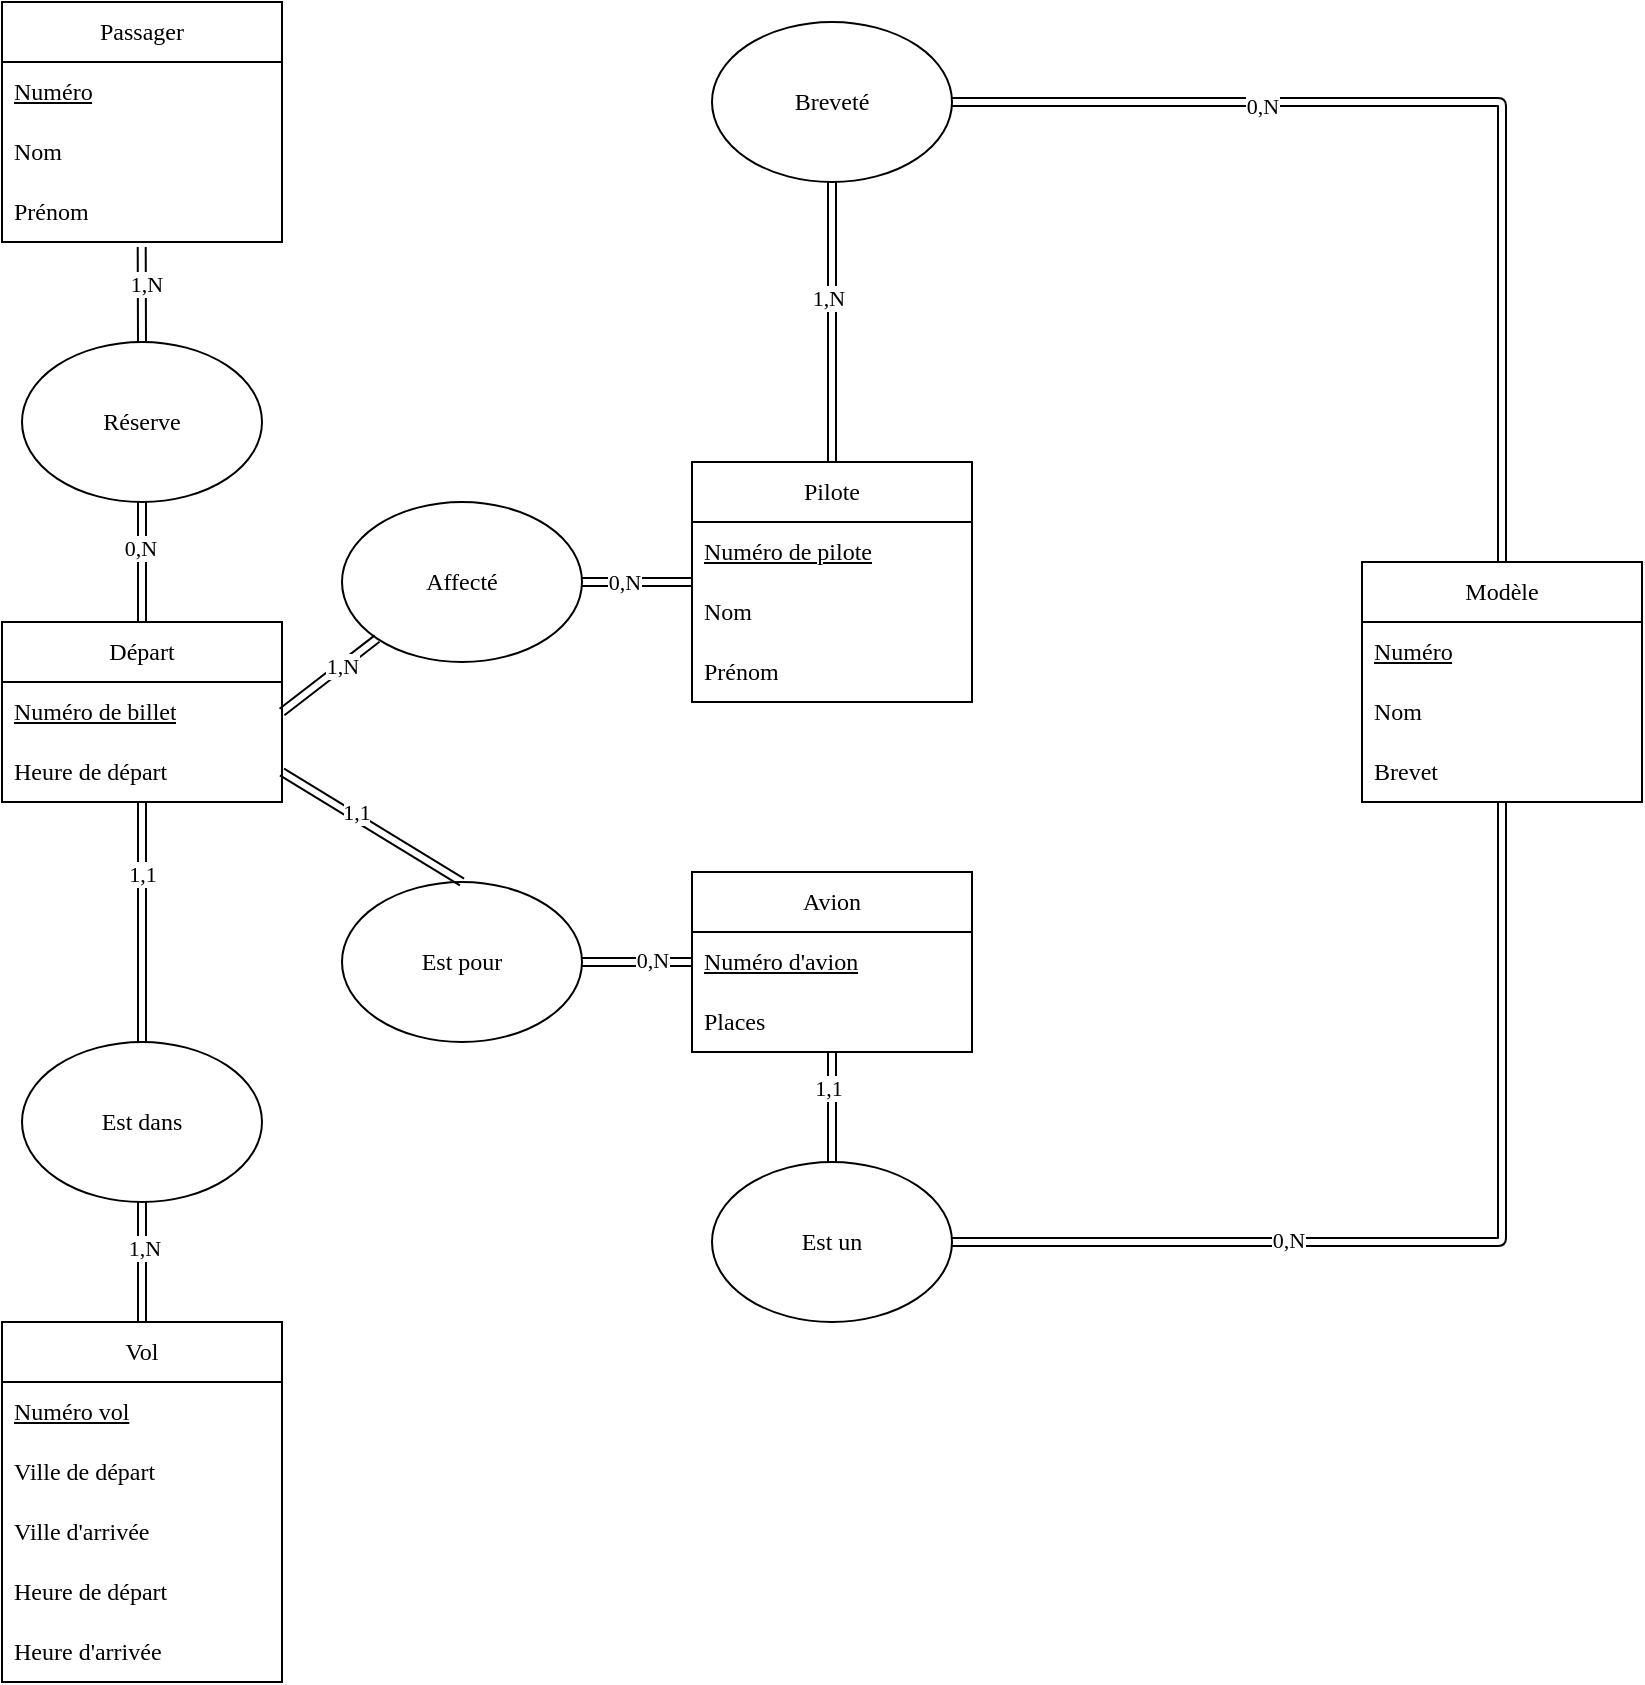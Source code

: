 <mxfile>
    <diagram id="AX5bprw8UCtjsbl3g-ZU" name="Page-1">
        <mxGraphModel dx="896" dy="604" grid="1" gridSize="10" guides="1" tooltips="1" connect="1" arrows="1" fold="1" page="1" pageScale="1" pageWidth="850" pageHeight="1100" math="0" shadow="0">
            <root>
                <mxCell id="0"/>
                <mxCell id="1" parent="0"/>
                <mxCell id="2" value="Passager" style="swimlane;fontStyle=0;childLayout=stackLayout;horizontal=1;startSize=30;horizontalStack=0;resizeParent=1;resizeParentMax=0;resizeLast=0;collapsible=1;marginBottom=0;whiteSpace=wrap;html=1;fontFamily=FiraCode Nerd Font Propo;" parent="1" vertex="1">
                    <mxGeometry x="10" y="10" width="140" height="120" as="geometry"/>
                </mxCell>
                <mxCell id="3" value="&lt;u style=&quot;&quot;&gt;Numéro&lt;/u&gt;" style="text;strokeColor=none;fillColor=none;align=left;verticalAlign=middle;spacingLeft=4;spacingRight=4;overflow=hidden;points=[[0,0.5],[1,0.5]];portConstraint=eastwest;rotatable=0;whiteSpace=wrap;html=1;fontFamily=FiraCode Nerd Font Propo;" parent="2" vertex="1">
                    <mxGeometry y="30" width="140" height="30" as="geometry"/>
                </mxCell>
                <mxCell id="4" value="Nom" style="text;strokeColor=none;fillColor=none;align=left;verticalAlign=middle;spacingLeft=4;spacingRight=4;overflow=hidden;points=[[0,0.5],[1,0.5]];portConstraint=eastwest;rotatable=0;whiteSpace=wrap;html=1;fontFamily=FiraCode Nerd Font Propo;" parent="2" vertex="1">
                    <mxGeometry y="60" width="140" height="30" as="geometry"/>
                </mxCell>
                <mxCell id="5" value="Prénom" style="text;strokeColor=none;fillColor=none;align=left;verticalAlign=middle;spacingLeft=4;spacingRight=4;overflow=hidden;points=[[0,0.5],[1,0.5]];portConstraint=eastwest;rotatable=0;whiteSpace=wrap;html=1;fontFamily=FiraCode Nerd Font Propo;" parent="2" vertex="1">
                    <mxGeometry y="90" width="140" height="30" as="geometry"/>
                </mxCell>
                <mxCell id="10" value="Vol" style="swimlane;fontStyle=0;childLayout=stackLayout;horizontal=1;startSize=30;horizontalStack=0;resizeParent=1;resizeParentMax=0;resizeLast=0;collapsible=1;marginBottom=0;whiteSpace=wrap;html=1;fontFamily=FiraCode Nerd Font Propo;" parent="1" vertex="1">
                    <mxGeometry x="10" y="670" width="140" height="180" as="geometry"/>
                </mxCell>
                <mxCell id="11" value="&lt;u&gt;Numéro vol&lt;/u&gt;" style="text;strokeColor=none;fillColor=none;align=left;verticalAlign=middle;spacingLeft=4;spacingRight=4;overflow=hidden;points=[[0,0.5],[1,0.5]];portConstraint=eastwest;rotatable=0;whiteSpace=wrap;html=1;fontFamily=FiraCode Nerd Font Propo;" parent="10" vertex="1">
                    <mxGeometry y="30" width="140" height="30" as="geometry"/>
                </mxCell>
                <mxCell id="12" value="Ville de départ" style="text;strokeColor=none;fillColor=none;align=left;verticalAlign=middle;spacingLeft=4;spacingRight=4;overflow=hidden;points=[[0,0.5],[1,0.5]];portConstraint=eastwest;rotatable=0;whiteSpace=wrap;html=1;fontFamily=FiraCode Nerd Font Propo;" parent="10" vertex="1">
                    <mxGeometry y="60" width="140" height="30" as="geometry"/>
                </mxCell>
                <mxCell id="13" value="Ville d'arrivée" style="text;strokeColor=none;fillColor=none;align=left;verticalAlign=middle;spacingLeft=4;spacingRight=4;overflow=hidden;points=[[0,0.5],[1,0.5]];portConstraint=eastwest;rotatable=0;whiteSpace=wrap;html=1;fontFamily=FiraCode Nerd Font Propo;" parent="10" vertex="1">
                    <mxGeometry y="90" width="140" height="30" as="geometry"/>
                </mxCell>
                <mxCell id="89" value="Heure de départ" style="text;strokeColor=none;fillColor=none;align=left;verticalAlign=middle;spacingLeft=4;spacingRight=4;overflow=hidden;points=[[0,0.5],[1,0.5]];portConstraint=eastwest;rotatable=0;whiteSpace=wrap;html=1;fontFamily=FiraCode Nerd Font Propo;" parent="10" vertex="1">
                    <mxGeometry y="120" width="140" height="30" as="geometry"/>
                </mxCell>
                <mxCell id="90" value="Heure d'arrivée" style="text;strokeColor=none;fillColor=none;align=left;verticalAlign=middle;spacingLeft=4;spacingRight=4;overflow=hidden;points=[[0,0.5],[1,0.5]];portConstraint=eastwest;rotatable=0;whiteSpace=wrap;html=1;fontFamily=FiraCode Nerd Font Propo;" parent="10" vertex="1">
                    <mxGeometry y="150" width="140" height="30" as="geometry"/>
                </mxCell>
                <mxCell id="14" value="Pilote" style="swimlane;fontStyle=0;childLayout=stackLayout;horizontal=1;startSize=30;horizontalStack=0;resizeParent=1;resizeParentMax=0;resizeLast=0;collapsible=1;marginBottom=0;whiteSpace=wrap;html=1;fontFamily=FiraCode Nerd Font Propo;" parent="1" vertex="1">
                    <mxGeometry x="355" y="240" width="140" height="120" as="geometry"/>
                </mxCell>
                <mxCell id="15" value="&lt;u&gt;Numéro de pilote&lt;/u&gt;" style="text;strokeColor=none;fillColor=none;align=left;verticalAlign=middle;spacingLeft=4;spacingRight=4;overflow=hidden;points=[[0,0.5],[1,0.5]];portConstraint=eastwest;rotatable=0;whiteSpace=wrap;html=1;fontFamily=FiraCode Nerd Font Propo;" parent="14" vertex="1">
                    <mxGeometry y="30" width="140" height="30" as="geometry"/>
                </mxCell>
                <mxCell id="16" value="Nom" style="text;strokeColor=none;fillColor=none;align=left;verticalAlign=middle;spacingLeft=4;spacingRight=4;overflow=hidden;points=[[0,0.5],[1,0.5]];portConstraint=eastwest;rotatable=0;whiteSpace=wrap;html=1;fontFamily=FiraCode Nerd Font Propo;" parent="14" vertex="1">
                    <mxGeometry y="60" width="140" height="30" as="geometry"/>
                </mxCell>
                <mxCell id="17" value="Prénom" style="text;strokeColor=none;fillColor=none;align=left;verticalAlign=middle;spacingLeft=4;spacingRight=4;overflow=hidden;points=[[0,0.5],[1,0.5]];portConstraint=eastwest;rotatable=0;whiteSpace=wrap;html=1;fontFamily=FiraCode Nerd Font Propo;" parent="14" vertex="1">
                    <mxGeometry y="90" width="140" height="30" as="geometry"/>
                </mxCell>
                <mxCell id="18" value="Avion" style="swimlane;fontStyle=0;childLayout=stackLayout;horizontal=1;startSize=30;horizontalStack=0;resizeParent=1;resizeParentMax=0;resizeLast=0;collapsible=1;marginBottom=0;whiteSpace=wrap;html=1;fontFamily=FiraCode Nerd Font Propo;" parent="1" vertex="1">
                    <mxGeometry x="355" y="445" width="140" height="90" as="geometry"/>
                </mxCell>
                <mxCell id="19" value="&lt;u&gt;Numéro d'avion&lt;/u&gt;" style="text;strokeColor=none;fillColor=none;align=left;verticalAlign=middle;spacingLeft=4;spacingRight=4;overflow=hidden;points=[[0,0.5],[1,0.5]];portConstraint=eastwest;rotatable=0;whiteSpace=wrap;html=1;fontFamily=FiraCode Nerd Font Propo;" parent="18" vertex="1">
                    <mxGeometry y="30" width="140" height="30" as="geometry"/>
                </mxCell>
                <mxCell id="20" value="Places" style="text;strokeColor=none;fillColor=none;align=left;verticalAlign=middle;spacingLeft=4;spacingRight=4;overflow=hidden;points=[[0,0.5],[1,0.5]];portConstraint=eastwest;rotatable=0;whiteSpace=wrap;html=1;fontFamily=FiraCode Nerd Font Propo;" parent="18" vertex="1">
                    <mxGeometry y="60" width="140" height="30" as="geometry"/>
                </mxCell>
                <mxCell id="22" value="Départ" style="swimlane;fontStyle=0;childLayout=stackLayout;horizontal=1;startSize=30;horizontalStack=0;resizeParent=1;resizeParentMax=0;resizeLast=0;collapsible=1;marginBottom=0;whiteSpace=wrap;html=1;fontFamily=FiraCode Nerd Font Propo;" parent="1" vertex="1">
                    <mxGeometry x="10" y="320" width="140" height="90" as="geometry"/>
                </mxCell>
                <mxCell id="23" value="&lt;u&gt;Numéro de billet&lt;/u&gt;" style="text;strokeColor=none;fillColor=none;align=left;verticalAlign=middle;spacingLeft=4;spacingRight=4;overflow=hidden;points=[[0,0.5],[1,0.5]];portConstraint=eastwest;rotatable=0;whiteSpace=wrap;html=1;fontFamily=FiraCode Nerd Font Propo;" parent="22" vertex="1">
                    <mxGeometry y="30" width="140" height="30" as="geometry"/>
                </mxCell>
                <mxCell id="30" value="Heure de départ" style="text;strokeColor=none;fillColor=none;align=left;verticalAlign=middle;spacingLeft=4;spacingRight=4;overflow=hidden;points=[[0,0.5],[1,0.5]];portConstraint=eastwest;rotatable=0;whiteSpace=wrap;html=1;fontFamily=FiraCode Nerd Font Propo;" parent="22" vertex="1">
                    <mxGeometry y="60" width="140" height="30" as="geometry"/>
                </mxCell>
                <mxCell id="34" value="Modèle" style="swimlane;fontStyle=0;childLayout=stackLayout;horizontal=1;startSize=30;horizontalStack=0;resizeParent=1;resizeParentMax=0;resizeLast=0;collapsible=1;marginBottom=0;whiteSpace=wrap;html=1;fontFamily=FiraCode Nerd Font Propo;" parent="1" vertex="1">
                    <mxGeometry x="690" y="290" width="140" height="120" as="geometry"/>
                </mxCell>
                <mxCell id="35" value="&lt;u&gt;Numéro&lt;/u&gt;" style="text;strokeColor=none;fillColor=none;align=left;verticalAlign=middle;spacingLeft=4;spacingRight=4;overflow=hidden;points=[[0,0.5],[1,0.5]];portConstraint=eastwest;rotatable=0;whiteSpace=wrap;html=1;fontFamily=FiraCode Nerd Font Propo;" parent="34" vertex="1">
                    <mxGeometry y="30" width="140" height="30" as="geometry"/>
                </mxCell>
                <mxCell id="36" value="Nom" style="text;strokeColor=none;fillColor=none;align=left;verticalAlign=middle;spacingLeft=4;spacingRight=4;overflow=hidden;points=[[0,0.5],[1,0.5]];portConstraint=eastwest;rotatable=0;whiteSpace=wrap;html=1;fontFamily=FiraCode Nerd Font Propo;" parent="34" vertex="1">
                    <mxGeometry y="60" width="140" height="30" as="geometry"/>
                </mxCell>
                <mxCell id="37" value="Brevet" style="text;strokeColor=none;fillColor=none;align=left;verticalAlign=middle;spacingLeft=4;spacingRight=4;overflow=hidden;points=[[0,0.5],[1,0.5]];portConstraint=eastwest;rotatable=0;whiteSpace=wrap;html=1;fontFamily=FiraCode Nerd Font Propo;" parent="34" vertex="1">
                    <mxGeometry y="90" width="140" height="30" as="geometry"/>
                </mxCell>
                <mxCell id="67" style="edgeStyle=none;shape=link;html=1;exitX=0.5;exitY=0;exitDx=0;exitDy=0;fontFamily=FiraCode Nerd Font Propo;" parent="1" source="59" target="22" edge="1">
                    <mxGeometry relative="1" as="geometry"/>
                </mxCell>
                <mxCell id="79" value="1,1" style="edgeLabel;html=1;align=center;verticalAlign=middle;resizable=0;points=[];fontFamily=FiraCode Nerd Font Propo;" parent="67" vertex="1" connectable="0">
                    <mxGeometry x="0.412" relative="1" as="geometry">
                        <mxPoint as="offset"/>
                    </mxGeometry>
                </mxCell>
                <mxCell id="68" style="edgeStyle=none;shape=link;html=1;exitX=0.5;exitY=1;exitDx=0;exitDy=0;entryX=0.5;entryY=0;entryDx=0;entryDy=0;fontFamily=FiraCode Nerd Font Propo;" parent="1" source="59" target="10" edge="1">
                    <mxGeometry relative="1" as="geometry"/>
                </mxCell>
                <mxCell id="80" value="1,N" style="edgeLabel;html=1;align=center;verticalAlign=middle;resizable=0;points=[];fontFamily=FiraCode Nerd Font Propo;" parent="68" vertex="1" connectable="0">
                    <mxGeometry x="-0.253" y="1" relative="1" as="geometry">
                        <mxPoint as="offset"/>
                    </mxGeometry>
                </mxCell>
                <mxCell id="59" value="Est dans" style="ellipse;whiteSpace=wrap;html=1;fontFamily=FiraCode Nerd Font Propo;" parent="1" vertex="1">
                    <mxGeometry x="20" y="530" width="120" height="80" as="geometry"/>
                </mxCell>
                <mxCell id="65" style="edgeStyle=none;shape=link;html=1;exitX=0.5;exitY=0;exitDx=0;exitDy=0;entryX=0.499;entryY=1.084;entryDx=0;entryDy=0;entryPerimeter=0;fontFamily=FiraCode Nerd Font Propo;" parent="1" source="60" target="5" edge="1">
                    <mxGeometry relative="1" as="geometry"/>
                </mxCell>
                <mxCell id="77" value="1,N" style="edgeLabel;html=1;align=center;verticalAlign=middle;resizable=0;points=[];fontFamily=FiraCode Nerd Font Propo;" parent="65" vertex="1" connectable="0">
                    <mxGeometry x="0.243" y="-2" relative="1" as="geometry">
                        <mxPoint as="offset"/>
                    </mxGeometry>
                </mxCell>
                <mxCell id="66" style="edgeStyle=none;shape=link;html=1;exitX=0.5;exitY=1;exitDx=0;exitDy=0;entryX=0.5;entryY=0;entryDx=0;entryDy=0;fontFamily=FiraCode Nerd Font Propo;" parent="1" source="60" target="22" edge="1">
                    <mxGeometry relative="1" as="geometry"/>
                </mxCell>
                <mxCell id="78" value="0,N" style="edgeLabel;html=1;align=center;verticalAlign=middle;resizable=0;points=[];fontFamily=FiraCode Nerd Font Propo;" parent="66" vertex="1" connectable="0">
                    <mxGeometry x="-0.237" y="-1" relative="1" as="geometry">
                        <mxPoint as="offset"/>
                    </mxGeometry>
                </mxCell>
                <mxCell id="60" value="Réserve" style="ellipse;whiteSpace=wrap;html=1;fontFamily=FiraCode Nerd Font Propo;" parent="1" vertex="1">
                    <mxGeometry x="20" y="180" width="120" height="80" as="geometry"/>
                </mxCell>
                <mxCell id="70" style="edgeStyle=none;shape=link;html=1;exitX=1;exitY=0.5;exitDx=0;exitDy=0;fontFamily=FiraCode Nerd Font Propo;" parent="1" source="61" target="18" edge="1">
                    <mxGeometry relative="1" as="geometry"/>
                </mxCell>
                <mxCell id="83" value="0,N" style="edgeLabel;html=1;align=center;verticalAlign=middle;resizable=0;points=[];fontFamily=FiraCode Nerd Font Propo;" parent="70" vertex="1" connectable="0">
                    <mxGeometry x="0.269" y="1" relative="1" as="geometry">
                        <mxPoint as="offset"/>
                    </mxGeometry>
                </mxCell>
                <mxCell id="61" value="Est pour" style="ellipse;whiteSpace=wrap;html=1;fontFamily=FiraCode Nerd Font Propo;" parent="1" vertex="1">
                    <mxGeometry x="180" y="450" width="120" height="80" as="geometry"/>
                </mxCell>
                <mxCell id="72" style="edgeStyle=none;shape=link;html=1;exitX=1;exitY=0.5;exitDx=0;exitDy=0;fontFamily=FiraCode Nerd Font Propo;" parent="1" source="62" target="14" edge="1">
                    <mxGeometry relative="1" as="geometry"/>
                </mxCell>
                <mxCell id="84" value="0,N" style="edgeLabel;html=1;align=center;verticalAlign=middle;resizable=0;points=[];fontFamily=FiraCode Nerd Font Propo;" parent="72" vertex="1" connectable="0">
                    <mxGeometry x="-0.233" relative="1" as="geometry">
                        <mxPoint as="offset"/>
                    </mxGeometry>
                </mxCell>
                <mxCell id="62" value="Affecté" style="ellipse;whiteSpace=wrap;html=1;fontFamily=FiraCode Nerd Font Propo;" parent="1" vertex="1">
                    <mxGeometry x="180" y="260" width="120" height="80" as="geometry"/>
                </mxCell>
                <mxCell id="75" style="edgeStyle=none;shape=link;html=1;exitX=0.5;exitY=0;exitDx=0;exitDy=0;fontFamily=FiraCode Nerd Font Propo;" parent="1" source="63" target="18" edge="1">
                    <mxGeometry relative="1" as="geometry"/>
                </mxCell>
                <mxCell id="88" value="1,1" style="edgeLabel;html=1;align=center;verticalAlign=middle;resizable=0;points=[];fontFamily=FiraCode Nerd Font Propo;" parent="75" vertex="1" connectable="0">
                    <mxGeometry x="0.35" y="2" relative="1" as="geometry">
                        <mxPoint as="offset"/>
                    </mxGeometry>
                </mxCell>
                <mxCell id="76" style="edgeStyle=none;shape=link;html=1;exitX=1;exitY=0.5;exitDx=0;exitDy=0;fontFamily=FiraCode Nerd Font Propo;" parent="1" source="63" target="34" edge="1">
                    <mxGeometry relative="1" as="geometry">
                        <Array as="points">
                            <mxPoint x="760" y="630"/>
                        </Array>
                    </mxGeometry>
                </mxCell>
                <mxCell id="87" value="0,N" style="edgeLabel;html=1;align=center;verticalAlign=middle;resizable=0;points=[];fontFamily=FiraCode Nerd Font Propo;" parent="76" vertex="1" connectable="0">
                    <mxGeometry x="-0.323" y="1" relative="1" as="geometry">
                        <mxPoint as="offset"/>
                    </mxGeometry>
                </mxCell>
                <mxCell id="63" value="Est un" style="ellipse;whiteSpace=wrap;html=1;fontFamily=FiraCode Nerd Font Propo;" parent="1" vertex="1">
                    <mxGeometry x="365" y="590" width="120" height="80" as="geometry"/>
                </mxCell>
                <mxCell id="73" style="edgeStyle=none;shape=link;html=1;exitX=0.5;exitY=1;exitDx=0;exitDy=0;entryX=0.5;entryY=0;entryDx=0;entryDy=0;fontFamily=FiraCode Nerd Font Propo;" parent="1" source="64" target="14" edge="1">
                    <mxGeometry relative="1" as="geometry"/>
                </mxCell>
                <mxCell id="85" value="1,N" style="edgeLabel;html=1;align=center;verticalAlign=middle;resizable=0;points=[];fontFamily=FiraCode Nerd Font Propo;" parent="73" vertex="1" connectable="0">
                    <mxGeometry x="-0.177" y="-2" relative="1" as="geometry">
                        <mxPoint as="offset"/>
                    </mxGeometry>
                </mxCell>
                <mxCell id="74" style="edgeStyle=none;shape=link;html=1;exitX=1;exitY=0.5;exitDx=0;exitDy=0;entryX=0.5;entryY=0;entryDx=0;entryDy=0;fontFamily=FiraCode Nerd Font Propo;" parent="1" source="64" target="34" edge="1">
                    <mxGeometry relative="1" as="geometry">
                        <Array as="points">
                            <mxPoint x="760" y="60"/>
                        </Array>
                    </mxGeometry>
                </mxCell>
                <mxCell id="86" value="0,N" style="edgeLabel;html=1;align=center;verticalAlign=middle;resizable=0;points=[];fontFamily=FiraCode Nerd Font Propo;" parent="74" vertex="1" connectable="0">
                    <mxGeometry x="-0.389" y="-2" relative="1" as="geometry">
                        <mxPoint as="offset"/>
                    </mxGeometry>
                </mxCell>
                <mxCell id="64" value="Breveté" style="ellipse;whiteSpace=wrap;html=1;fontFamily=FiraCode Nerd Font Propo;" parent="1" vertex="1">
                    <mxGeometry x="365" y="20" width="120" height="80" as="geometry"/>
                </mxCell>
                <mxCell id="69" style="edgeStyle=none;shape=link;html=1;exitX=1;exitY=0.5;exitDx=0;exitDy=0;entryX=0.5;entryY=0;entryDx=0;entryDy=0;fontFamily=FiraCode Nerd Font Propo;" parent="1" source="30" target="61" edge="1">
                    <mxGeometry relative="1" as="geometry"/>
                </mxCell>
                <mxCell id="82" value="1,1" style="edgeLabel;html=1;align=center;verticalAlign=middle;resizable=0;points=[];fontFamily=FiraCode Nerd Font Propo;" parent="69" vertex="1" connectable="0">
                    <mxGeometry x="-0.199" y="2" relative="1" as="geometry">
                        <mxPoint as="offset"/>
                    </mxGeometry>
                </mxCell>
                <mxCell id="71" style="edgeStyle=none;shape=link;html=1;exitX=1;exitY=0.5;exitDx=0;exitDy=0;entryX=0;entryY=1;entryDx=0;entryDy=0;fontFamily=FiraCode Nerd Font Propo;" parent="1" source="23" target="62" edge="1">
                    <mxGeometry relative="1" as="geometry"/>
                </mxCell>
                <mxCell id="81" value="1,N" style="edgeLabel;html=1;align=center;verticalAlign=middle;resizable=0;points=[];fontFamily=FiraCode Nerd Font Propo;" parent="71" vertex="1" connectable="0">
                    <mxGeometry x="0.247" relative="1" as="geometry">
                        <mxPoint as="offset"/>
                    </mxGeometry>
                </mxCell>
            </root>
        </mxGraphModel>
    </diagram>
</mxfile>